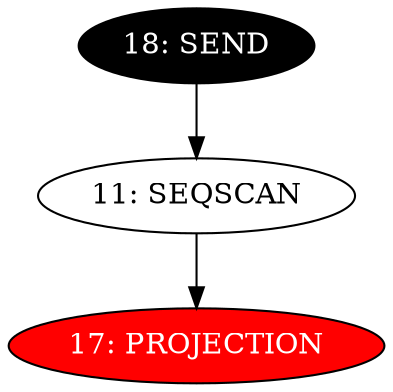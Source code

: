 digraph name {
11 [label="11: SEQSCAN" ];
11 -> 17;
17 [label="17: PROJECTION" fontcolor="white" style="filled" fillcolor="red"];
18 [label="18: SEND" fontcolor="white" style="filled" fillcolor="black"];
18 -> 11;

}

